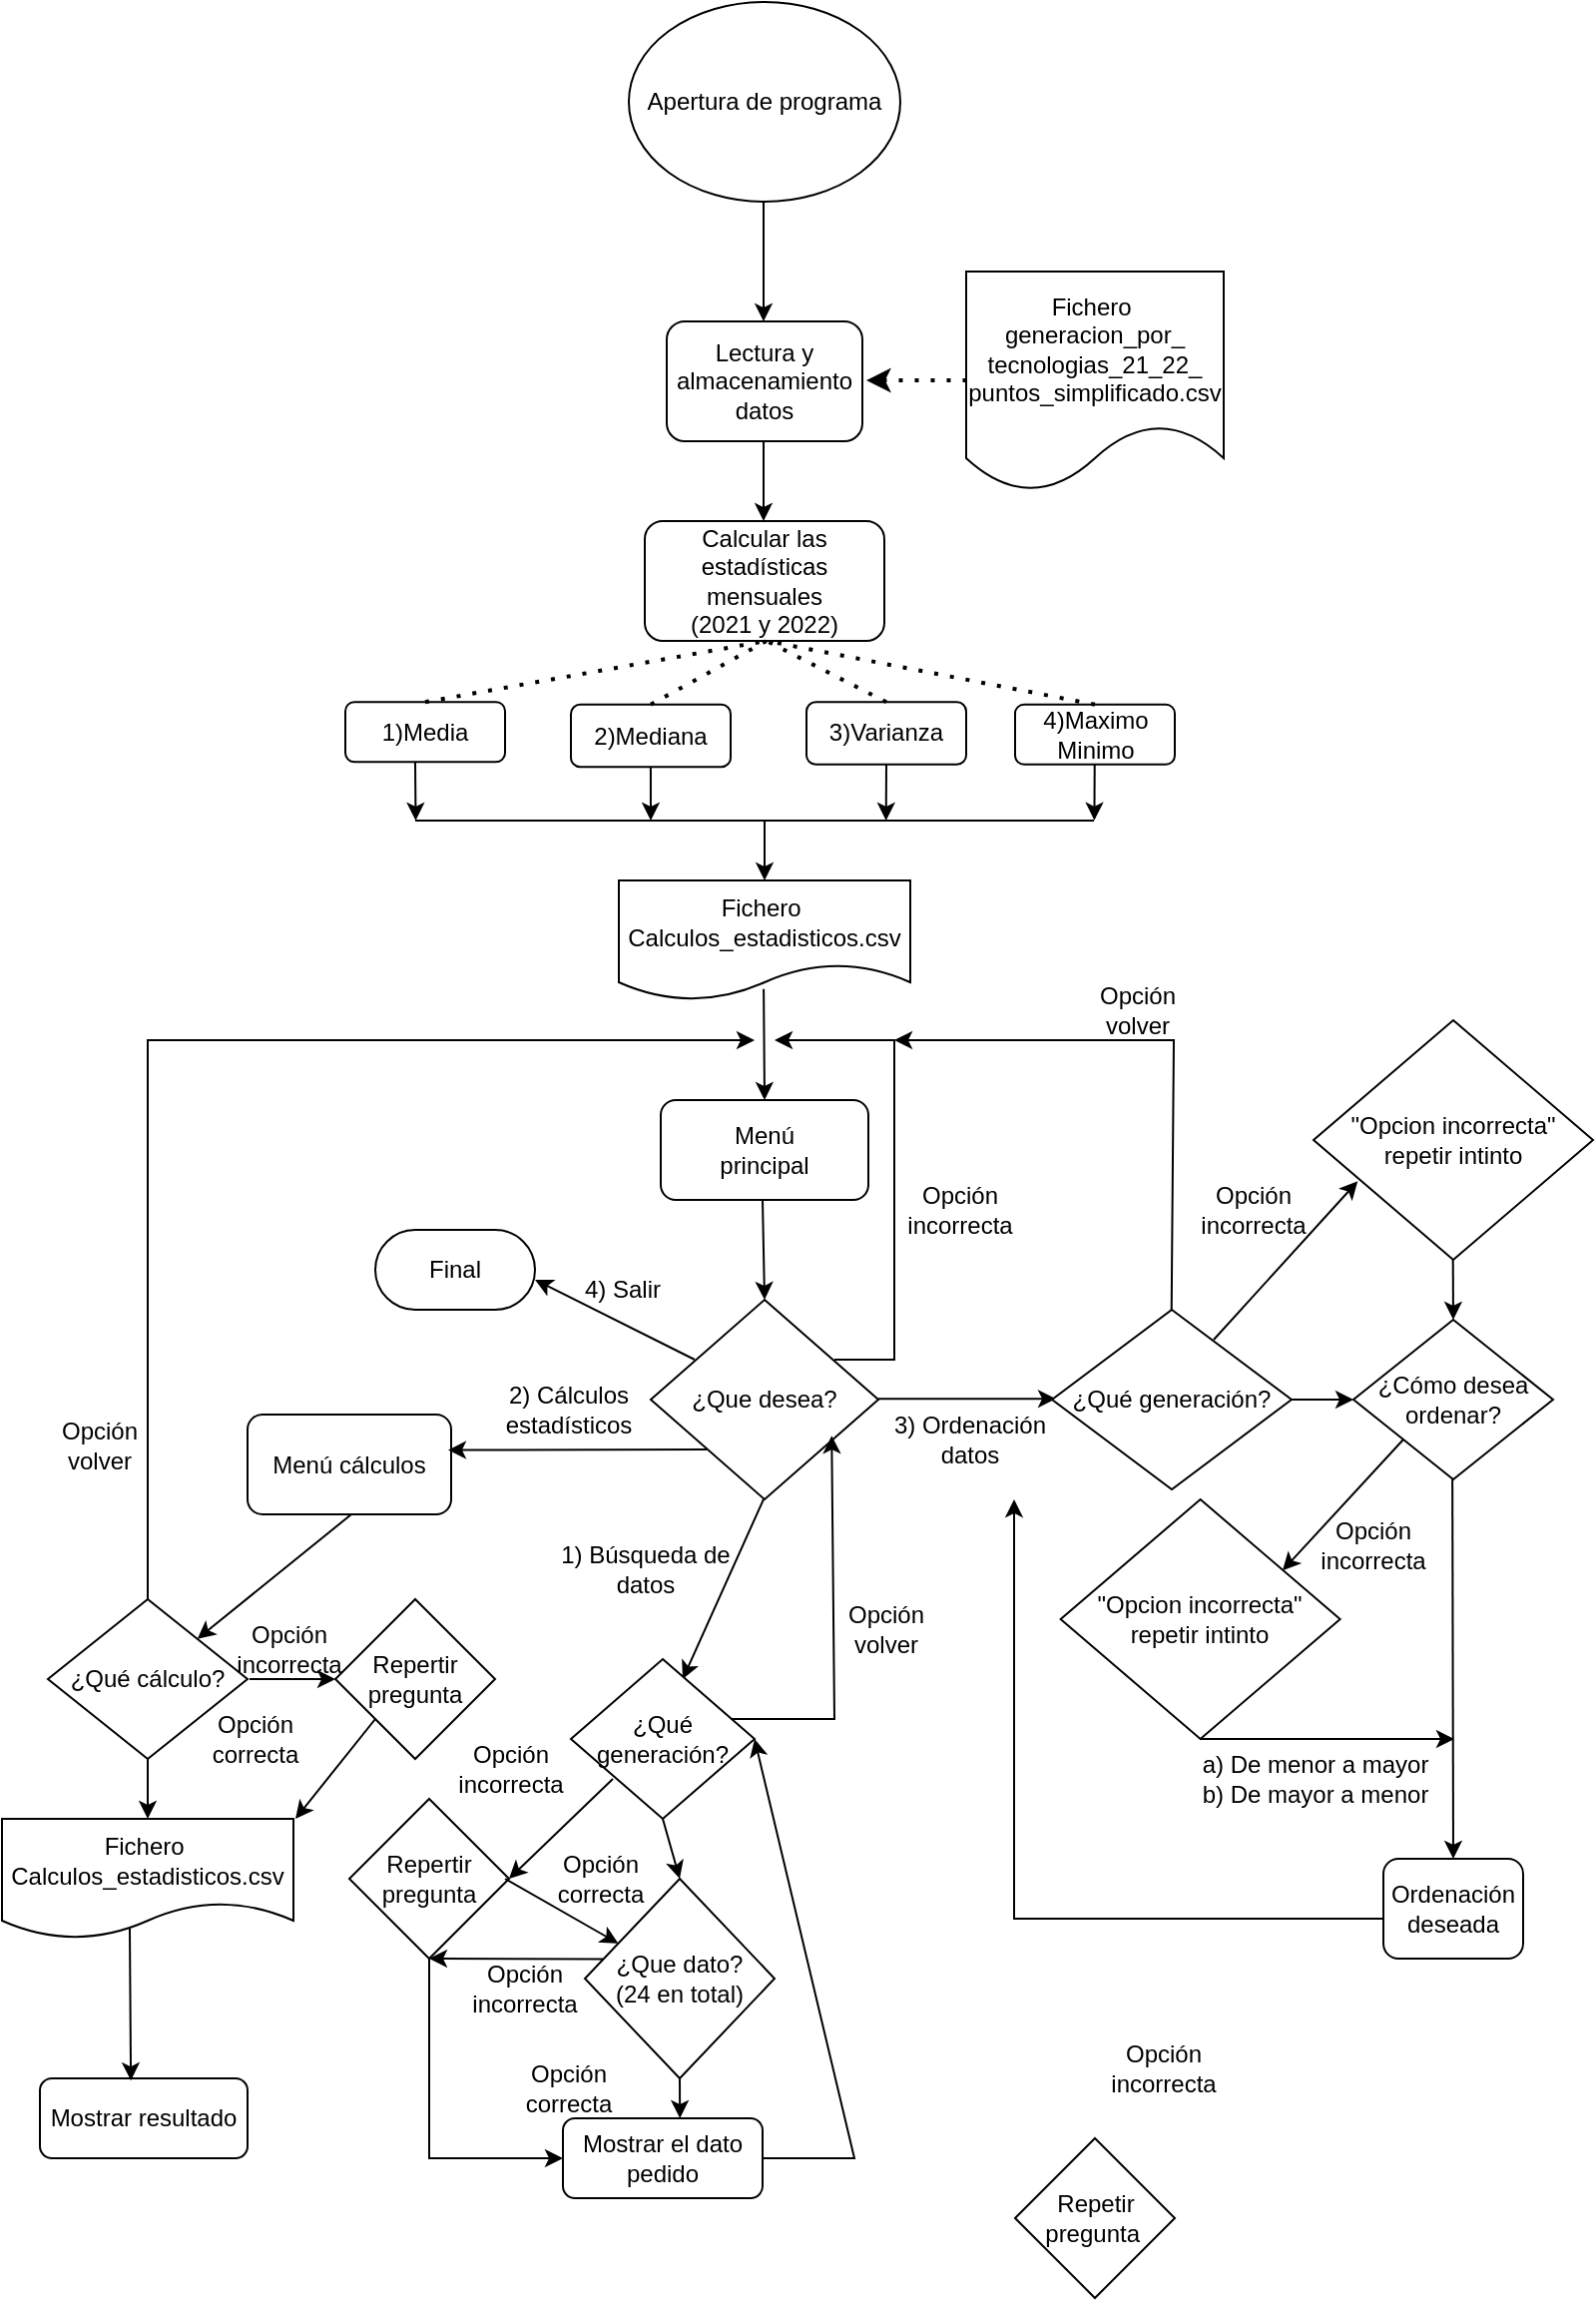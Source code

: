<mxfile version="21.5.0" type="device">
  <diagram id="C5RBs43oDa-KdzZeNtuy" name="Page-1">
    <mxGraphModel dx="1221" dy="629" grid="1" gridSize="10" guides="1" tooltips="1" connect="1" arrows="1" fold="1" page="1" pageScale="1" pageWidth="827" pageHeight="1169" math="0" shadow="0">
      <root>
        <mxCell id="WIyWlLk6GJQsqaUBKTNV-0" />
        <mxCell id="WIyWlLk6GJQsqaUBKTNV-1" parent="WIyWlLk6GJQsqaUBKTNV-0" />
        <mxCell id="WIyWlLk6GJQsqaUBKTNV-3" value="Menú&lt;br&gt;principal" style="rounded=1;whiteSpace=wrap;html=1;fontSize=12;glass=0;strokeWidth=1;shadow=0;" parent="WIyWlLk6GJQsqaUBKTNV-1" vertex="1">
          <mxGeometry x="353" y="560" width="104" height="50" as="geometry" />
        </mxCell>
        <mxCell id="LwWZkDkLT1T3cjZPzuyB-0" value="Apertura de programa" style="ellipse;whiteSpace=wrap;html=1;" parent="WIyWlLk6GJQsqaUBKTNV-1" vertex="1">
          <mxGeometry x="337" y="10" width="136" height="100" as="geometry" />
        </mxCell>
        <mxCell id="LwWZkDkLT1T3cjZPzuyB-1" value="¿Que desea?" style="rhombus;whiteSpace=wrap;html=1;" parent="WIyWlLk6GJQsqaUBKTNV-1" vertex="1">
          <mxGeometry x="348" y="660" width="114" height="100" as="geometry" />
        </mxCell>
        <mxCell id="LwWZkDkLT1T3cjZPzuyB-3" value="" style="endArrow=classic;html=1;rounded=0;exitX=0;exitY=1;exitDx=0;exitDy=0;entryX=0.5;entryY=0;entryDx=0;entryDy=0;" parent="WIyWlLk6GJQsqaUBKTNV-1" edge="1">
          <mxGeometry width="50" height="50" relative="1" as="geometry">
            <mxPoint x="404.47" y="760" as="sourcePoint" />
            <mxPoint x="364" y="850" as="targetPoint" />
            <Array as="points" />
          </mxGeometry>
        </mxCell>
        <mxCell id="LwWZkDkLT1T3cjZPzuyB-4" value="1) Búsqueda de datos" style="text;html=1;strokeColor=none;fillColor=none;align=center;verticalAlign=middle;whiteSpace=wrap;rounded=0;" parent="WIyWlLk6GJQsqaUBKTNV-1" vertex="1">
          <mxGeometry x="297" y="755" width="97" height="80" as="geometry" />
        </mxCell>
        <mxCell id="LwWZkDkLT1T3cjZPzuyB-11" value="Final" style="rounded=1;whiteSpace=wrap;html=1;arcSize=50;" parent="WIyWlLk6GJQsqaUBKTNV-1" vertex="1">
          <mxGeometry x="210" y="625" width="80" height="40" as="geometry" />
        </mxCell>
        <mxCell id="LwWZkDkLT1T3cjZPzuyB-12" value="4) Salir" style="text;html=1;strokeColor=none;fillColor=none;align=center;verticalAlign=middle;whiteSpace=wrap;rounded=0;" parent="WIyWlLk6GJQsqaUBKTNV-1" vertex="1">
          <mxGeometry x="304" y="640" width="60" height="30" as="geometry" />
        </mxCell>
        <mxCell id="LwWZkDkLT1T3cjZPzuyB-16" value="Fichero&amp;nbsp;&lt;br&gt;generacion_por_&lt;br&gt;tecnologias_21_22_&lt;br&gt;puntos_simplificado.csv" style="shape=document;whiteSpace=wrap;html=1;boundedLbl=1;" parent="WIyWlLk6GJQsqaUBKTNV-1" vertex="1">
          <mxGeometry x="506" y="145" width="129" height="110" as="geometry" />
        </mxCell>
        <mxCell id="LwWZkDkLT1T3cjZPzuyB-29" value="" style="endArrow=classic;html=1;rounded=0;" parent="WIyWlLk6GJQsqaUBKTNV-1" edge="1">
          <mxGeometry width="50" height="50" relative="1" as="geometry">
            <mxPoint x="462" y="709.58" as="sourcePoint" />
            <mxPoint x="551" y="709.58" as="targetPoint" />
          </mxGeometry>
        </mxCell>
        <mxCell id="LwWZkDkLT1T3cjZPzuyB-31" value="3) Ordenación datos" style="text;html=1;strokeColor=none;fillColor=none;align=center;verticalAlign=middle;whiteSpace=wrap;rounded=0;" parent="WIyWlLk6GJQsqaUBKTNV-1" vertex="1">
          <mxGeometry x="454" y="710" width="108" height="40" as="geometry" />
        </mxCell>
        <mxCell id="LwWZkDkLT1T3cjZPzuyB-32" value="¿Qué generación?" style="rhombus;whiteSpace=wrap;html=1;" parent="WIyWlLk6GJQsqaUBKTNV-1" vertex="1">
          <mxGeometry x="549" y="665" width="120" height="90" as="geometry" />
        </mxCell>
        <mxCell id="LwWZkDkLT1T3cjZPzuyB-33" value="Ordenación deseada" style="rounded=1;whiteSpace=wrap;html=1;" parent="WIyWlLk6GJQsqaUBKTNV-1" vertex="1">
          <mxGeometry x="715" y="940" width="70" height="50" as="geometry" />
        </mxCell>
        <mxCell id="LwWZkDkLT1T3cjZPzuyB-35" value="¿Cómo desea ordenar?" style="rhombus;whiteSpace=wrap;html=1;" parent="WIyWlLk6GJQsqaUBKTNV-1" vertex="1">
          <mxGeometry x="700" y="670" width="100" height="80" as="geometry" />
        </mxCell>
        <mxCell id="LwWZkDkLT1T3cjZPzuyB-37" value="a) De menor a mayor&lt;br&gt;b) De mayor a menor" style="text;html=1;strokeColor=none;fillColor=none;align=center;verticalAlign=middle;whiteSpace=wrap;rounded=0;" parent="WIyWlLk6GJQsqaUBKTNV-1" vertex="1">
          <mxGeometry x="610.5" y="880" width="140" height="40" as="geometry" />
        </mxCell>
        <mxCell id="LwWZkDkLT1T3cjZPzuyB-40" value="" style="endArrow=classic;html=1;rounded=0;" parent="WIyWlLk6GJQsqaUBKTNV-1" edge="1">
          <mxGeometry width="50" height="50" relative="1" as="geometry">
            <mxPoint x="404.5" y="110" as="sourcePoint" />
            <mxPoint x="404.5" y="170" as="targetPoint" />
            <Array as="points">
              <mxPoint x="404.5" y="110" />
            </Array>
          </mxGeometry>
        </mxCell>
        <mxCell id="LwWZkDkLT1T3cjZPzuyB-41" value="Lectura y almacenamiento datos" style="rounded=1;whiteSpace=wrap;html=1;" parent="WIyWlLk6GJQsqaUBKTNV-1" vertex="1">
          <mxGeometry x="356" y="170" width="98" height="60" as="geometry" />
        </mxCell>
        <mxCell id="LwWZkDkLT1T3cjZPzuyB-44" value="" style="endArrow=none;dashed=1;html=1;dashPattern=1 3;strokeWidth=2;rounded=0;entryX=0;entryY=0.5;entryDx=0;entryDy=0;startArrow=classic;startFill=1;" parent="WIyWlLk6GJQsqaUBKTNV-1" edge="1">
          <mxGeometry width="50" height="50" relative="1" as="geometry">
            <mxPoint x="456" y="199.5" as="sourcePoint" />
            <mxPoint x="506" y="199.5" as="targetPoint" />
          </mxGeometry>
        </mxCell>
        <mxCell id="LwWZkDkLT1T3cjZPzuyB-45" value="" style="endArrow=classic;html=1;rounded=0;entryX=0.5;entryY=0;entryDx=0;entryDy=0;" parent="WIyWlLk6GJQsqaUBKTNV-1" edge="1">
          <mxGeometry width="50" height="50" relative="1" as="geometry">
            <mxPoint x="404.5" y="230" as="sourcePoint" />
            <mxPoint x="404.5" y="270" as="targetPoint" />
          </mxGeometry>
        </mxCell>
        <mxCell id="zeBHEwBc_RIchn1hLwX_-0" value="" style="endArrow=classic;html=1;rounded=0;" parent="WIyWlLk6GJQsqaUBKTNV-1" edge="1">
          <mxGeometry width="50" height="50" relative="1" as="geometry">
            <mxPoint x="440" y="690" as="sourcePoint" />
            <mxPoint x="410" y="530" as="targetPoint" />
            <Array as="points">
              <mxPoint x="470" y="690" />
              <mxPoint x="470" y="530" />
            </Array>
          </mxGeometry>
        </mxCell>
        <mxCell id="zeBHEwBc_RIchn1hLwX_-4" value="Opción incorrecta" style="text;html=1;strokeColor=none;fillColor=none;align=center;verticalAlign=middle;whiteSpace=wrap;rounded=0;" parent="WIyWlLk6GJQsqaUBKTNV-1" vertex="1">
          <mxGeometry x="473" y="600" width="60" height="30" as="geometry" />
        </mxCell>
        <mxCell id="LOekiAlAMko6UbxtQRb9-1" value="Calcular las estadísticas mensuales&lt;br&gt;(2021 y 2022)" style="rounded=1;whiteSpace=wrap;html=1;" vertex="1" parent="WIyWlLk6GJQsqaUBKTNV-1">
          <mxGeometry x="345" y="270" width="120" height="60" as="geometry" />
        </mxCell>
        <mxCell id="LOekiAlAMko6UbxtQRb9-2" value="1)Media" style="rounded=1;whiteSpace=wrap;html=1;" vertex="1" parent="WIyWlLk6GJQsqaUBKTNV-1">
          <mxGeometry x="195" y="360.63" width="80" height="30" as="geometry" />
        </mxCell>
        <mxCell id="LOekiAlAMko6UbxtQRb9-3" value="2)Mediana" style="rounded=1;whiteSpace=wrap;html=1;" vertex="1" parent="WIyWlLk6GJQsqaUBKTNV-1">
          <mxGeometry x="308" y="361.88" width="80" height="31.25" as="geometry" />
        </mxCell>
        <mxCell id="LOekiAlAMko6UbxtQRb9-5" value="3)Varianza" style="rounded=1;whiteSpace=wrap;html=1;" vertex="1" parent="WIyWlLk6GJQsqaUBKTNV-1">
          <mxGeometry x="426" y="360.63" width="80" height="31.25" as="geometry" />
        </mxCell>
        <mxCell id="LOekiAlAMko6UbxtQRb9-6" value="4)Maximo Minimo" style="rounded=1;whiteSpace=wrap;html=1;" vertex="1" parent="WIyWlLk6GJQsqaUBKTNV-1">
          <mxGeometry x="530.5" y="361.88" width="80" height="30" as="geometry" />
        </mxCell>
        <mxCell id="LOekiAlAMko6UbxtQRb9-7" value="" style="endArrow=none;dashed=1;html=1;dashPattern=1 3;strokeWidth=2;rounded=0;exitX=0.5;exitY=0;exitDx=0;exitDy=0;" edge="1" parent="WIyWlLk6GJQsqaUBKTNV-1" source="LOekiAlAMko6UbxtQRb9-2">
          <mxGeometry width="50" height="50" relative="1" as="geometry">
            <mxPoint x="356" y="380" as="sourcePoint" />
            <mxPoint x="406" y="330" as="targetPoint" />
          </mxGeometry>
        </mxCell>
        <mxCell id="LOekiAlAMko6UbxtQRb9-8" value="" style="endArrow=none;dashed=1;html=1;dashPattern=1 3;strokeWidth=2;rounded=0;exitX=0.5;exitY=0;exitDx=0;exitDy=0;" edge="1" parent="WIyWlLk6GJQsqaUBKTNV-1" source="LOekiAlAMko6UbxtQRb9-3">
          <mxGeometry width="50" height="50" relative="1" as="geometry">
            <mxPoint x="356" y="380" as="sourcePoint" />
            <mxPoint x="406" y="330" as="targetPoint" />
          </mxGeometry>
        </mxCell>
        <mxCell id="LOekiAlAMko6UbxtQRb9-9" value="" style="endArrow=none;dashed=1;html=1;dashPattern=1 3;strokeWidth=2;rounded=0;exitX=0.5;exitY=0;exitDx=0;exitDy=0;" edge="1" parent="WIyWlLk6GJQsqaUBKTNV-1" source="LOekiAlAMko6UbxtQRb9-5">
          <mxGeometry width="50" height="50" relative="1" as="geometry">
            <mxPoint x="356" y="380" as="sourcePoint" />
            <mxPoint x="406" y="330" as="targetPoint" />
          </mxGeometry>
        </mxCell>
        <mxCell id="LOekiAlAMko6UbxtQRb9-10" value="" style="endArrow=none;dashed=1;html=1;dashPattern=1 3;strokeWidth=2;rounded=0;exitX=0.5;exitY=0;exitDx=0;exitDy=0;" edge="1" parent="WIyWlLk6GJQsqaUBKTNV-1" source="LOekiAlAMko6UbxtQRb9-6">
          <mxGeometry width="50" height="50" relative="1" as="geometry">
            <mxPoint x="356" y="380" as="sourcePoint" />
            <mxPoint x="406" y="330" as="targetPoint" />
          </mxGeometry>
        </mxCell>
        <mxCell id="LOekiAlAMko6UbxtQRb9-11" value="" style="endArrow=classic;html=1;rounded=0;entryX=0.5;entryY=0;entryDx=0;entryDy=0;" edge="1" parent="WIyWlLk6GJQsqaUBKTNV-1">
          <mxGeometry width="50" height="50" relative="1" as="geometry">
            <mxPoint x="405" y="420" as="sourcePoint" />
            <mxPoint x="405" y="450" as="targetPoint" />
          </mxGeometry>
        </mxCell>
        <mxCell id="LOekiAlAMko6UbxtQRb9-12" value="" style="endArrow=none;html=1;rounded=0;" edge="1" parent="WIyWlLk6GJQsqaUBKTNV-1">
          <mxGeometry width="50" height="50" relative="1" as="geometry">
            <mxPoint x="230" y="420" as="sourcePoint" />
            <mxPoint x="570" y="420" as="targetPoint" />
          </mxGeometry>
        </mxCell>
        <mxCell id="LOekiAlAMko6UbxtQRb9-13" value="" style="endArrow=classic;html=1;rounded=0;exitX=0.5;exitY=1;exitDx=0;exitDy=0;" edge="1" parent="WIyWlLk6GJQsqaUBKTNV-1">
          <mxGeometry width="50" height="50" relative="1" as="geometry">
            <mxPoint x="230" y="390.63" as="sourcePoint" />
            <mxPoint x="230.25" y="420" as="targetPoint" />
          </mxGeometry>
        </mxCell>
        <mxCell id="LOekiAlAMko6UbxtQRb9-15" value="" style="endArrow=classic;html=1;rounded=0;" edge="1" parent="WIyWlLk6GJQsqaUBKTNV-1">
          <mxGeometry width="50" height="50" relative="1" as="geometry">
            <mxPoint x="347.95" y="393.13" as="sourcePoint" />
            <mxPoint x="348" y="420" as="targetPoint" />
          </mxGeometry>
        </mxCell>
        <mxCell id="LOekiAlAMko6UbxtQRb9-16" value="" style="endArrow=classic;html=1;rounded=0;exitX=0.5;exitY=1;exitDx=0;exitDy=0;" edge="1" parent="WIyWlLk6GJQsqaUBKTNV-1" source="LOekiAlAMko6UbxtQRb9-5">
          <mxGeometry width="50" height="50" relative="1" as="geometry">
            <mxPoint x="465.8" y="393.13" as="sourcePoint" />
            <mxPoint x="465.85" y="420" as="targetPoint" />
          </mxGeometry>
        </mxCell>
        <mxCell id="LOekiAlAMko6UbxtQRb9-17" value="" style="endArrow=classic;html=1;rounded=0;exitX=0.5;exitY=1;exitDx=0;exitDy=0;" edge="1" parent="WIyWlLk6GJQsqaUBKTNV-1">
          <mxGeometry width="50" height="50" relative="1" as="geometry">
            <mxPoint x="570.36" y="391.88" as="sourcePoint" />
            <mxPoint x="570.21" y="419.88" as="targetPoint" />
          </mxGeometry>
        </mxCell>
        <mxCell id="LOekiAlAMko6UbxtQRb9-20" value="" style="endArrow=classic;html=1;rounded=0;entryX=0.5;entryY=0;entryDx=0;entryDy=0;exitX=0.497;exitY=0.907;exitDx=0;exitDy=0;exitPerimeter=0;" edge="1" parent="WIyWlLk6GJQsqaUBKTNV-1" source="LOekiAlAMko6UbxtQRb9-83" target="WIyWlLk6GJQsqaUBKTNV-3">
          <mxGeometry width="50" height="50" relative="1" as="geometry">
            <mxPoint x="404" y="510" as="sourcePoint" />
            <mxPoint x="454" y="460" as="targetPoint" />
          </mxGeometry>
        </mxCell>
        <mxCell id="LOekiAlAMko6UbxtQRb9-21" value="" style="endArrow=classic;html=1;rounded=0;entryX=0.5;entryY=0;entryDx=0;entryDy=0;" edge="1" parent="WIyWlLk6GJQsqaUBKTNV-1" target="LwWZkDkLT1T3cjZPzuyB-1">
          <mxGeometry width="50" height="50" relative="1" as="geometry">
            <mxPoint x="404" y="610" as="sourcePoint" />
            <mxPoint x="454" y="560" as="targetPoint" />
          </mxGeometry>
        </mxCell>
        <mxCell id="LOekiAlAMko6UbxtQRb9-22" value="" style="endArrow=classic;html=1;rounded=0;entryX=0.5;entryY=0;entryDx=0;entryDy=0;" edge="1" parent="WIyWlLk6GJQsqaUBKTNV-1" target="LwWZkDkLT1T3cjZPzuyB-33">
          <mxGeometry width="50" height="50" relative="1" as="geometry">
            <mxPoint x="749.57" y="750" as="sourcePoint" />
            <mxPoint x="749.57" y="815.0" as="targetPoint" />
          </mxGeometry>
        </mxCell>
        <mxCell id="LOekiAlAMko6UbxtQRb9-23" value="" style="endArrow=classic;html=1;rounded=0;entryX=0;entryY=0.5;entryDx=0;entryDy=0;" edge="1" parent="WIyWlLk6GJQsqaUBKTNV-1" target="LwWZkDkLT1T3cjZPzuyB-35">
          <mxGeometry width="50" height="50" relative="1" as="geometry">
            <mxPoint x="669" y="710" as="sourcePoint" />
            <mxPoint x="719" y="660" as="targetPoint" />
          </mxGeometry>
        </mxCell>
        <mxCell id="LOekiAlAMko6UbxtQRb9-24" value="" style="endArrow=classic;html=1;rounded=0;" edge="1" parent="WIyWlLk6GJQsqaUBKTNV-1">
          <mxGeometry width="50" height="50" relative="1" as="geometry">
            <mxPoint x="608.87" y="665" as="sourcePoint" />
            <mxPoint x="470" y="530" as="targetPoint" />
            <Array as="points">
              <mxPoint x="610" y="530" />
            </Array>
          </mxGeometry>
        </mxCell>
        <mxCell id="LOekiAlAMko6UbxtQRb9-25" value="Opción volver" style="text;html=1;strokeColor=none;fillColor=none;align=center;verticalAlign=middle;whiteSpace=wrap;rounded=0;" vertex="1" parent="WIyWlLk6GJQsqaUBKTNV-1">
          <mxGeometry x="562" y="500" width="60" height="30" as="geometry" />
        </mxCell>
        <mxCell id="LOekiAlAMko6UbxtQRb9-27" value="&quot;Opcion incorrecta&quot;&lt;br&gt;repetir intinto" style="rhombus;whiteSpace=wrap;html=1;" vertex="1" parent="WIyWlLk6GJQsqaUBKTNV-1">
          <mxGeometry x="680" y="520" width="140" height="120" as="geometry" />
        </mxCell>
        <mxCell id="LOekiAlAMko6UbxtQRb9-28" value="Opción incorrecta" style="text;html=1;strokeColor=none;fillColor=none;align=center;verticalAlign=middle;whiteSpace=wrap;rounded=0;" vertex="1" parent="WIyWlLk6GJQsqaUBKTNV-1">
          <mxGeometry x="620" y="600" width="60" height="30" as="geometry" />
        </mxCell>
        <mxCell id="LOekiAlAMko6UbxtQRb9-29" value="" style="endArrow=classic;html=1;rounded=0;entryX=0.158;entryY=0.672;entryDx=0;entryDy=0;entryPerimeter=0;" edge="1" parent="WIyWlLk6GJQsqaUBKTNV-1" target="LOekiAlAMko6UbxtQRb9-27">
          <mxGeometry width="50" height="50" relative="1" as="geometry">
            <mxPoint x="630" y="680" as="sourcePoint" />
            <mxPoint x="705" y="600" as="targetPoint" />
          </mxGeometry>
        </mxCell>
        <mxCell id="LOekiAlAMko6UbxtQRb9-31" value="" style="endArrow=classic;html=1;rounded=0;entryX=0.5;entryY=0;entryDx=0;entryDy=0;" edge="1" parent="WIyWlLk6GJQsqaUBKTNV-1" target="LwWZkDkLT1T3cjZPzuyB-35">
          <mxGeometry width="50" height="50" relative="1" as="geometry">
            <mxPoint x="749.85" y="640" as="sourcePoint" />
            <mxPoint x="749.85" y="670" as="targetPoint" />
          </mxGeometry>
        </mxCell>
        <mxCell id="LOekiAlAMko6UbxtQRb9-32" value="" style="endArrow=classic;html=1;rounded=0;entryX=0.794;entryY=0.297;entryDx=0;entryDy=0;entryPerimeter=0;" edge="1" parent="WIyWlLk6GJQsqaUBKTNV-1" target="LOekiAlAMko6UbxtQRb9-34">
          <mxGeometry width="50" height="50" relative="1" as="geometry">
            <mxPoint x="725" y="730" as="sourcePoint" />
            <mxPoint x="690" y="770" as="targetPoint" />
          </mxGeometry>
        </mxCell>
        <mxCell id="LOekiAlAMko6UbxtQRb9-34" value="&quot;Opcion incorrecta&quot;&lt;br&gt;repetir intinto" style="rhombus;whiteSpace=wrap;html=1;" vertex="1" parent="WIyWlLk6GJQsqaUBKTNV-1">
          <mxGeometry x="553.32" y="760" width="140" height="120" as="geometry" />
        </mxCell>
        <mxCell id="LOekiAlAMko6UbxtQRb9-35" value="" style="endArrow=classic;html=1;rounded=0;entryX=1;entryY=0;entryDx=0;entryDy=0;exitX=0.5;exitY=1;exitDx=0;exitDy=0;" edge="1" parent="WIyWlLk6GJQsqaUBKTNV-1" source="LOekiAlAMko6UbxtQRb9-34" target="LwWZkDkLT1T3cjZPzuyB-37">
          <mxGeometry width="50" height="50" relative="1" as="geometry">
            <mxPoint x="655.5" y="857.5" as="sourcePoint" />
            <mxPoint x="705.5" y="807.5" as="targetPoint" />
          </mxGeometry>
        </mxCell>
        <mxCell id="LOekiAlAMko6UbxtQRb9-36" value="Opción incorrecta" style="text;html=1;strokeColor=none;fillColor=none;align=center;verticalAlign=middle;whiteSpace=wrap;rounded=0;" vertex="1" parent="WIyWlLk6GJQsqaUBKTNV-1">
          <mxGeometry x="680" y="767.5" width="60" height="30" as="geometry" />
        </mxCell>
        <mxCell id="LOekiAlAMko6UbxtQRb9-37" value="" style="endArrow=classic;html=1;rounded=0;" edge="1" parent="WIyWlLk6GJQsqaUBKTNV-1">
          <mxGeometry width="50" height="50" relative="1" as="geometry">
            <mxPoint x="715" y="970" as="sourcePoint" />
            <mxPoint x="530" y="760" as="targetPoint" />
            <Array as="points">
              <mxPoint x="530" y="970" />
            </Array>
          </mxGeometry>
        </mxCell>
        <mxCell id="LOekiAlAMko6UbxtQRb9-41" value="" style="endArrow=classic;html=1;rounded=0;" edge="1" parent="WIyWlLk6GJQsqaUBKTNV-1">
          <mxGeometry width="50" height="50" relative="1" as="geometry">
            <mxPoint x="370" y="690" as="sourcePoint" />
            <mxPoint x="290" y="650" as="targetPoint" />
          </mxGeometry>
        </mxCell>
        <mxCell id="LOekiAlAMko6UbxtQRb9-44" value="Mostrar el dato pedido" style="rounded=1;whiteSpace=wrap;html=1;" vertex="1" parent="WIyWlLk6GJQsqaUBKTNV-1">
          <mxGeometry x="304" y="1070" width="100" height="40" as="geometry" />
        </mxCell>
        <mxCell id="LOekiAlAMko6UbxtQRb9-45" value="¿Qué generación?" style="rhombus;whiteSpace=wrap;html=1;" vertex="1" parent="WIyWlLk6GJQsqaUBKTNV-1">
          <mxGeometry x="308" y="840" width="92" height="80" as="geometry" />
        </mxCell>
        <mxCell id="LOekiAlAMko6UbxtQRb9-46" value="¿Que dato? &lt;br&gt;(24 en total)" style="rhombus;whiteSpace=wrap;html=1;" vertex="1" parent="WIyWlLk6GJQsqaUBKTNV-1">
          <mxGeometry x="315" y="950" width="95" height="100" as="geometry" />
        </mxCell>
        <mxCell id="LOekiAlAMko6UbxtQRb9-47" value="" style="endArrow=classic;html=1;rounded=0;exitX=0.5;exitY=1;exitDx=0;exitDy=0;entryX=0.586;entryY=-0.001;entryDx=0;entryDy=0;entryPerimeter=0;" edge="1" parent="WIyWlLk6GJQsqaUBKTNV-1" source="LOekiAlAMko6UbxtQRb9-46" target="LOekiAlAMko6UbxtQRb9-44">
          <mxGeometry width="50" height="50" relative="1" as="geometry">
            <mxPoint x="356" y="1030" as="sourcePoint" />
            <mxPoint x="406" y="980" as="targetPoint" />
          </mxGeometry>
        </mxCell>
        <mxCell id="LOekiAlAMko6UbxtQRb9-48" value="" style="endArrow=classic;html=1;rounded=0;entryX=0.5;entryY=0;entryDx=0;entryDy=0;" edge="1" parent="WIyWlLk6GJQsqaUBKTNV-1" target="LOekiAlAMko6UbxtQRb9-46">
          <mxGeometry width="50" height="50" relative="1" as="geometry">
            <mxPoint x="354" y="920" as="sourcePoint" />
            <mxPoint x="404" y="870" as="targetPoint" />
          </mxGeometry>
        </mxCell>
        <mxCell id="LOekiAlAMko6UbxtQRb9-49" value="Repertir pregunta" style="rhombus;whiteSpace=wrap;html=1;" vertex="1" parent="WIyWlLk6GJQsqaUBKTNV-1">
          <mxGeometry x="197" y="910" width="80" height="80" as="geometry" />
        </mxCell>
        <mxCell id="LOekiAlAMko6UbxtQRb9-50" value="" style="endArrow=classic;html=1;rounded=0;entryX=1;entryY=0.5;entryDx=0;entryDy=0;" edge="1" parent="WIyWlLk6GJQsqaUBKTNV-1" target="LOekiAlAMko6UbxtQRb9-49">
          <mxGeometry width="50" height="50" relative="1" as="geometry">
            <mxPoint x="329" y="900" as="sourcePoint" />
            <mxPoint x="379" y="850" as="targetPoint" />
          </mxGeometry>
        </mxCell>
        <mxCell id="LOekiAlAMko6UbxtQRb9-51" value="Opción incorrecta" style="text;html=1;strokeColor=none;fillColor=none;align=center;verticalAlign=middle;whiteSpace=wrap;rounded=0;" vertex="1" parent="WIyWlLk6GJQsqaUBKTNV-1">
          <mxGeometry x="248" y="880" width="60" height="30" as="geometry" />
        </mxCell>
        <mxCell id="LOekiAlAMko6UbxtQRb9-52" value="" style="endArrow=classic;html=1;rounded=0;entryX=0.5;entryY=1;entryDx=0;entryDy=0;exitX=0.094;exitY=0.403;exitDx=0;exitDy=0;exitPerimeter=0;" edge="1" parent="WIyWlLk6GJQsqaUBKTNV-1" source="LOekiAlAMko6UbxtQRb9-46" target="LOekiAlAMko6UbxtQRb9-49">
          <mxGeometry width="50" height="50" relative="1" as="geometry">
            <mxPoint x="320" y="990" as="sourcePoint" />
            <mxPoint x="364" y="940" as="targetPoint" />
          </mxGeometry>
        </mxCell>
        <mxCell id="LOekiAlAMko6UbxtQRb9-53" value="Opción incorrecta" style="text;html=1;strokeColor=none;fillColor=none;align=center;verticalAlign=middle;whiteSpace=wrap;rounded=0;" vertex="1" parent="WIyWlLk6GJQsqaUBKTNV-1">
          <mxGeometry x="255" y="990" width="60" height="30" as="geometry" />
        </mxCell>
        <mxCell id="LOekiAlAMko6UbxtQRb9-54" value="" style="endArrow=classic;html=1;rounded=0;exitX=0.5;exitY=1;exitDx=0;exitDy=0;" edge="1" parent="WIyWlLk6GJQsqaUBKTNV-1" source="LOekiAlAMko6UbxtQRb9-49">
          <mxGeometry width="50" height="50" relative="1" as="geometry">
            <mxPoint x="254" y="970" as="sourcePoint" />
            <mxPoint x="304" y="1090" as="targetPoint" />
            <Array as="points">
              <mxPoint x="237" y="1090" />
            </Array>
          </mxGeometry>
        </mxCell>
        <mxCell id="LOekiAlAMko6UbxtQRb9-56" value="Opción correcta" style="text;html=1;strokeColor=none;fillColor=none;align=center;verticalAlign=middle;whiteSpace=wrap;rounded=0;" vertex="1" parent="WIyWlLk6GJQsqaUBKTNV-1">
          <mxGeometry x="277" y="1040" width="60" height="30" as="geometry" />
        </mxCell>
        <mxCell id="LOekiAlAMko6UbxtQRb9-57" value="" style="endArrow=classic;html=1;rounded=0;entryX=1;entryY=0.5;entryDx=0;entryDy=0;" edge="1" parent="WIyWlLk6GJQsqaUBKTNV-1" target="LOekiAlAMko6UbxtQRb9-45">
          <mxGeometry width="50" height="50" relative="1" as="geometry">
            <mxPoint x="404" y="1090" as="sourcePoint" />
            <mxPoint x="440" y="900" as="targetPoint" />
            <Array as="points">
              <mxPoint x="450" y="1090" />
            </Array>
          </mxGeometry>
        </mxCell>
        <mxCell id="LOekiAlAMko6UbxtQRb9-60" value="" style="endArrow=classic;html=1;rounded=0;" edge="1" parent="WIyWlLk6GJQsqaUBKTNV-1" target="LOekiAlAMko6UbxtQRb9-46">
          <mxGeometry width="50" height="50" relative="1" as="geometry">
            <mxPoint x="275" y="950" as="sourcePoint" />
            <mxPoint x="325" y="900" as="targetPoint" />
          </mxGeometry>
        </mxCell>
        <mxCell id="LOekiAlAMko6UbxtQRb9-61" value="Opción correcta" style="text;html=1;strokeColor=none;fillColor=none;align=center;verticalAlign=middle;whiteSpace=wrap;rounded=0;" vertex="1" parent="WIyWlLk6GJQsqaUBKTNV-1">
          <mxGeometry x="293" y="935" width="60" height="30" as="geometry" />
        </mxCell>
        <mxCell id="LOekiAlAMko6UbxtQRb9-64" value="Menú cálculos" style="rounded=1;whiteSpace=wrap;html=1;" vertex="1" parent="WIyWlLk6GJQsqaUBKTNV-1">
          <mxGeometry x="146" y="717.5" width="102" height="50" as="geometry" />
        </mxCell>
        <mxCell id="LOekiAlAMko6UbxtQRb9-65" value="" style="endArrow=classic;html=1;rounded=0;entryX=0.985;entryY=0.356;entryDx=0;entryDy=0;entryPerimeter=0;" edge="1" parent="WIyWlLk6GJQsqaUBKTNV-1" target="LOekiAlAMko6UbxtQRb9-64">
          <mxGeometry width="50" height="50" relative="1" as="geometry">
            <mxPoint x="376" y="735" as="sourcePoint" />
            <mxPoint x="250" y="735" as="targetPoint" />
          </mxGeometry>
        </mxCell>
        <mxCell id="LOekiAlAMko6UbxtQRb9-66" value="¿Qué cálculo?" style="rhombus;whiteSpace=wrap;html=1;" vertex="1" parent="WIyWlLk6GJQsqaUBKTNV-1">
          <mxGeometry x="46" y="810" width="100" height="80" as="geometry" />
        </mxCell>
        <mxCell id="LOekiAlAMko6UbxtQRb9-67" value="" style="endArrow=classic;html=1;rounded=0;" edge="1" parent="WIyWlLk6GJQsqaUBKTNV-1" target="LOekiAlAMko6UbxtQRb9-66">
          <mxGeometry width="50" height="50" relative="1" as="geometry">
            <mxPoint x="198" y="767.5" as="sourcePoint" />
            <mxPoint x="248" y="717.5" as="targetPoint" />
          </mxGeometry>
        </mxCell>
        <mxCell id="LOekiAlAMko6UbxtQRb9-76" value="Repertir pregunta" style="rhombus;whiteSpace=wrap;html=1;" vertex="1" parent="WIyWlLk6GJQsqaUBKTNV-1">
          <mxGeometry x="190" y="810" width="80" height="80" as="geometry" />
        </mxCell>
        <mxCell id="LOekiAlAMko6UbxtQRb9-77" value="" style="endArrow=classic;html=1;rounded=0;entryX=0;entryY=0.5;entryDx=0;entryDy=0;" edge="1" parent="WIyWlLk6GJQsqaUBKTNV-1" target="LOekiAlAMko6UbxtQRb9-76">
          <mxGeometry width="50" height="50" relative="1" as="geometry">
            <mxPoint x="147" y="850" as="sourcePoint" />
            <mxPoint x="197" y="800" as="targetPoint" />
          </mxGeometry>
        </mxCell>
        <mxCell id="LOekiAlAMko6UbxtQRb9-78" value="Opción incorrecta" style="text;html=1;strokeColor=none;fillColor=none;align=center;verticalAlign=middle;whiteSpace=wrap;rounded=0;" vertex="1" parent="WIyWlLk6GJQsqaUBKTNV-1">
          <mxGeometry x="137" y="820" width="60" height="30" as="geometry" />
        </mxCell>
        <mxCell id="LOekiAlAMko6UbxtQRb9-79" value="" style="endArrow=classic;html=1;rounded=0;" edge="1" parent="WIyWlLk6GJQsqaUBKTNV-1">
          <mxGeometry width="50" height="50" relative="1" as="geometry">
            <mxPoint x="96" y="890" as="sourcePoint" />
            <mxPoint x="96" y="920" as="targetPoint" />
          </mxGeometry>
        </mxCell>
        <mxCell id="LOekiAlAMko6UbxtQRb9-81" value="Opción correcta" style="text;html=1;strokeColor=none;fillColor=none;align=center;verticalAlign=middle;whiteSpace=wrap;rounded=0;" vertex="1" parent="WIyWlLk6GJQsqaUBKTNV-1">
          <mxGeometry x="120" y="865" width="60" height="30" as="geometry" />
        </mxCell>
        <mxCell id="LOekiAlAMko6UbxtQRb9-82" value="Mostrar resultado" style="rounded=1;whiteSpace=wrap;html=1;" vertex="1" parent="WIyWlLk6GJQsqaUBKTNV-1">
          <mxGeometry x="42" y="1050" width="104" height="40" as="geometry" />
        </mxCell>
        <mxCell id="LOekiAlAMko6UbxtQRb9-83" value="Fichero&amp;nbsp;&lt;br&gt;Calculos_estadisticos.csv" style="shape=document;whiteSpace=wrap;html=1;boundedLbl=1;" vertex="1" parent="WIyWlLk6GJQsqaUBKTNV-1">
          <mxGeometry x="332" y="450" width="146" height="60" as="geometry" />
        </mxCell>
        <mxCell id="LOekiAlAMko6UbxtQRb9-85" value="Fichero&amp;nbsp;&lt;br&gt;Calculos_estadisticos.csv" style="shape=document;whiteSpace=wrap;html=1;boundedLbl=1;" vertex="1" parent="WIyWlLk6GJQsqaUBKTNV-1">
          <mxGeometry x="23" y="920" width="146" height="60" as="geometry" />
        </mxCell>
        <mxCell id="LOekiAlAMko6UbxtQRb9-86" value="" style="endArrow=classic;html=1;rounded=0;entryX=0.438;entryY=0.027;entryDx=0;entryDy=0;entryPerimeter=0;" edge="1" parent="WIyWlLk6GJQsqaUBKTNV-1" target="LOekiAlAMko6UbxtQRb9-82">
          <mxGeometry width="50" height="50" relative="1" as="geometry">
            <mxPoint x="87" y="975" as="sourcePoint" />
            <mxPoint x="137" y="925" as="targetPoint" />
          </mxGeometry>
        </mxCell>
        <mxCell id="LOekiAlAMko6UbxtQRb9-87" value="" style="endArrow=classic;html=1;rounded=0;" edge="1" parent="WIyWlLk6GJQsqaUBKTNV-1">
          <mxGeometry width="50" height="50" relative="1" as="geometry">
            <mxPoint x="210" y="870" as="sourcePoint" />
            <mxPoint x="170" y="920" as="targetPoint" />
          </mxGeometry>
        </mxCell>
        <mxCell id="LOekiAlAMko6UbxtQRb9-88" value="" style="endArrow=classic;html=1;rounded=0;entryX=0.795;entryY=0.681;entryDx=0;entryDy=0;entryPerimeter=0;" edge="1" parent="WIyWlLk6GJQsqaUBKTNV-1" target="LwWZkDkLT1T3cjZPzuyB-1">
          <mxGeometry width="50" height="50" relative="1" as="geometry">
            <mxPoint x="388" y="870" as="sourcePoint" />
            <mxPoint x="441.5" y="740" as="targetPoint" />
            <Array as="points">
              <mxPoint x="440" y="870" />
            </Array>
          </mxGeometry>
        </mxCell>
        <mxCell id="LOekiAlAMko6UbxtQRb9-89" value="Opción volver" style="text;html=1;strokeColor=none;fillColor=none;align=center;verticalAlign=middle;whiteSpace=wrap;rounded=0;" vertex="1" parent="WIyWlLk6GJQsqaUBKTNV-1">
          <mxGeometry x="436" y="810" width="60" height="30" as="geometry" />
        </mxCell>
        <mxCell id="LOekiAlAMko6UbxtQRb9-92" value="" style="endArrow=classic;html=1;rounded=0;" edge="1" parent="WIyWlLk6GJQsqaUBKTNV-1">
          <mxGeometry width="50" height="50" relative="1" as="geometry">
            <mxPoint x="96" y="810" as="sourcePoint" />
            <mxPoint x="400" y="530" as="targetPoint" />
            <Array as="points">
              <mxPoint x="96" y="530" />
            </Array>
          </mxGeometry>
        </mxCell>
        <mxCell id="LOekiAlAMko6UbxtQRb9-94" value="Opción volver" style="text;html=1;strokeColor=none;fillColor=none;align=center;verticalAlign=middle;whiteSpace=wrap;rounded=0;" vertex="1" parent="WIyWlLk6GJQsqaUBKTNV-1">
          <mxGeometry x="42.0" y="717.5" width="60" height="30" as="geometry" />
        </mxCell>
        <mxCell id="LOekiAlAMko6UbxtQRb9-95" value="2) Cálculos estadísticos" style="text;html=1;strokeColor=none;fillColor=none;align=center;verticalAlign=middle;whiteSpace=wrap;rounded=0;" vertex="1" parent="WIyWlLk6GJQsqaUBKTNV-1">
          <mxGeometry x="257" y="700" width="100" height="30" as="geometry" />
        </mxCell>
        <mxCell id="LOekiAlAMko6UbxtQRb9-97" value="Opción incorrecta" style="text;html=1;strokeColor=none;fillColor=none;align=center;verticalAlign=middle;whiteSpace=wrap;rounded=0;" vertex="1" parent="WIyWlLk6GJQsqaUBKTNV-1">
          <mxGeometry x="575" y="1030" width="60" height="30" as="geometry" />
        </mxCell>
        <mxCell id="LOekiAlAMko6UbxtQRb9-98" value="Repetir pregunta&amp;nbsp;" style="rhombus;whiteSpace=wrap;html=1;" vertex="1" parent="WIyWlLk6GJQsqaUBKTNV-1">
          <mxGeometry x="530.5" y="1080" width="80" height="80" as="geometry" />
        </mxCell>
      </root>
    </mxGraphModel>
  </diagram>
</mxfile>
